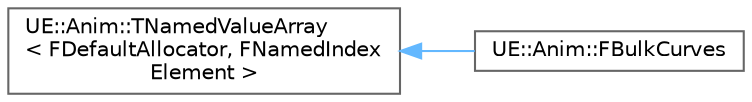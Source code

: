 digraph "Graphical Class Hierarchy"
{
 // INTERACTIVE_SVG=YES
 // LATEX_PDF_SIZE
  bgcolor="transparent";
  edge [fontname=Helvetica,fontsize=10,labelfontname=Helvetica,labelfontsize=10];
  node [fontname=Helvetica,fontsize=10,shape=box,height=0.2,width=0.4];
  rankdir="LR";
  Node0 [id="Node000000",label="UE::Anim::TNamedValueArray\l\< FDefaultAllocator, FNamedIndex\lElement \>",height=0.2,width=0.4,color="grey40", fillcolor="white", style="filled",URL="$d3/d27/structUE_1_1Anim_1_1TNamedValueArray.html",tooltip=" "];
  Node0 -> Node1 [id="edge8929_Node000000_Node000001",dir="back",color="steelblue1",style="solid",tooltip=" "];
  Node1 [id="Node000001",label="UE::Anim::FBulkCurves",height=0.2,width=0.4,color="grey40", fillcolor="white", style="filled",URL="$da/dda/structUE_1_1Anim_1_1FBulkCurves.html",tooltip="Named value array used for bulk get/set of curves."];
}
